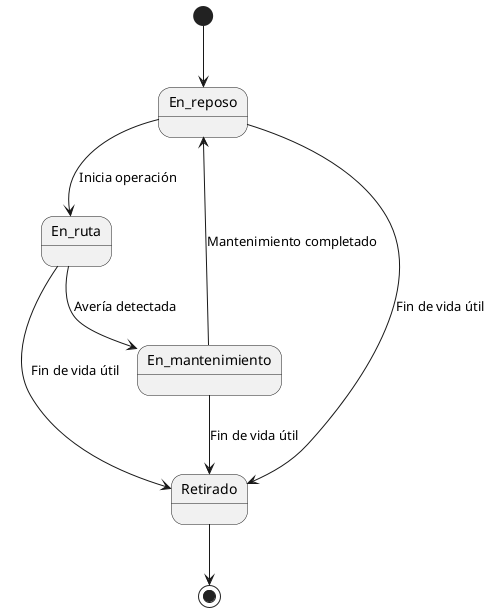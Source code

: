 @startuml
[*] --> En_reposo

En_reposo --> En_ruta : Inicia operación
En_ruta --> En_mantenimiento : Avería detectada
En_mantenimiento --> En_reposo : Mantenimiento completado
En_reposo --> Retirado : Fin de vida útil
En_ruta --> Retirado : Fin de vida útil
En_mantenimiento --> Retirado : Fin de vida útil

Retirado --> [*]
@enduml
